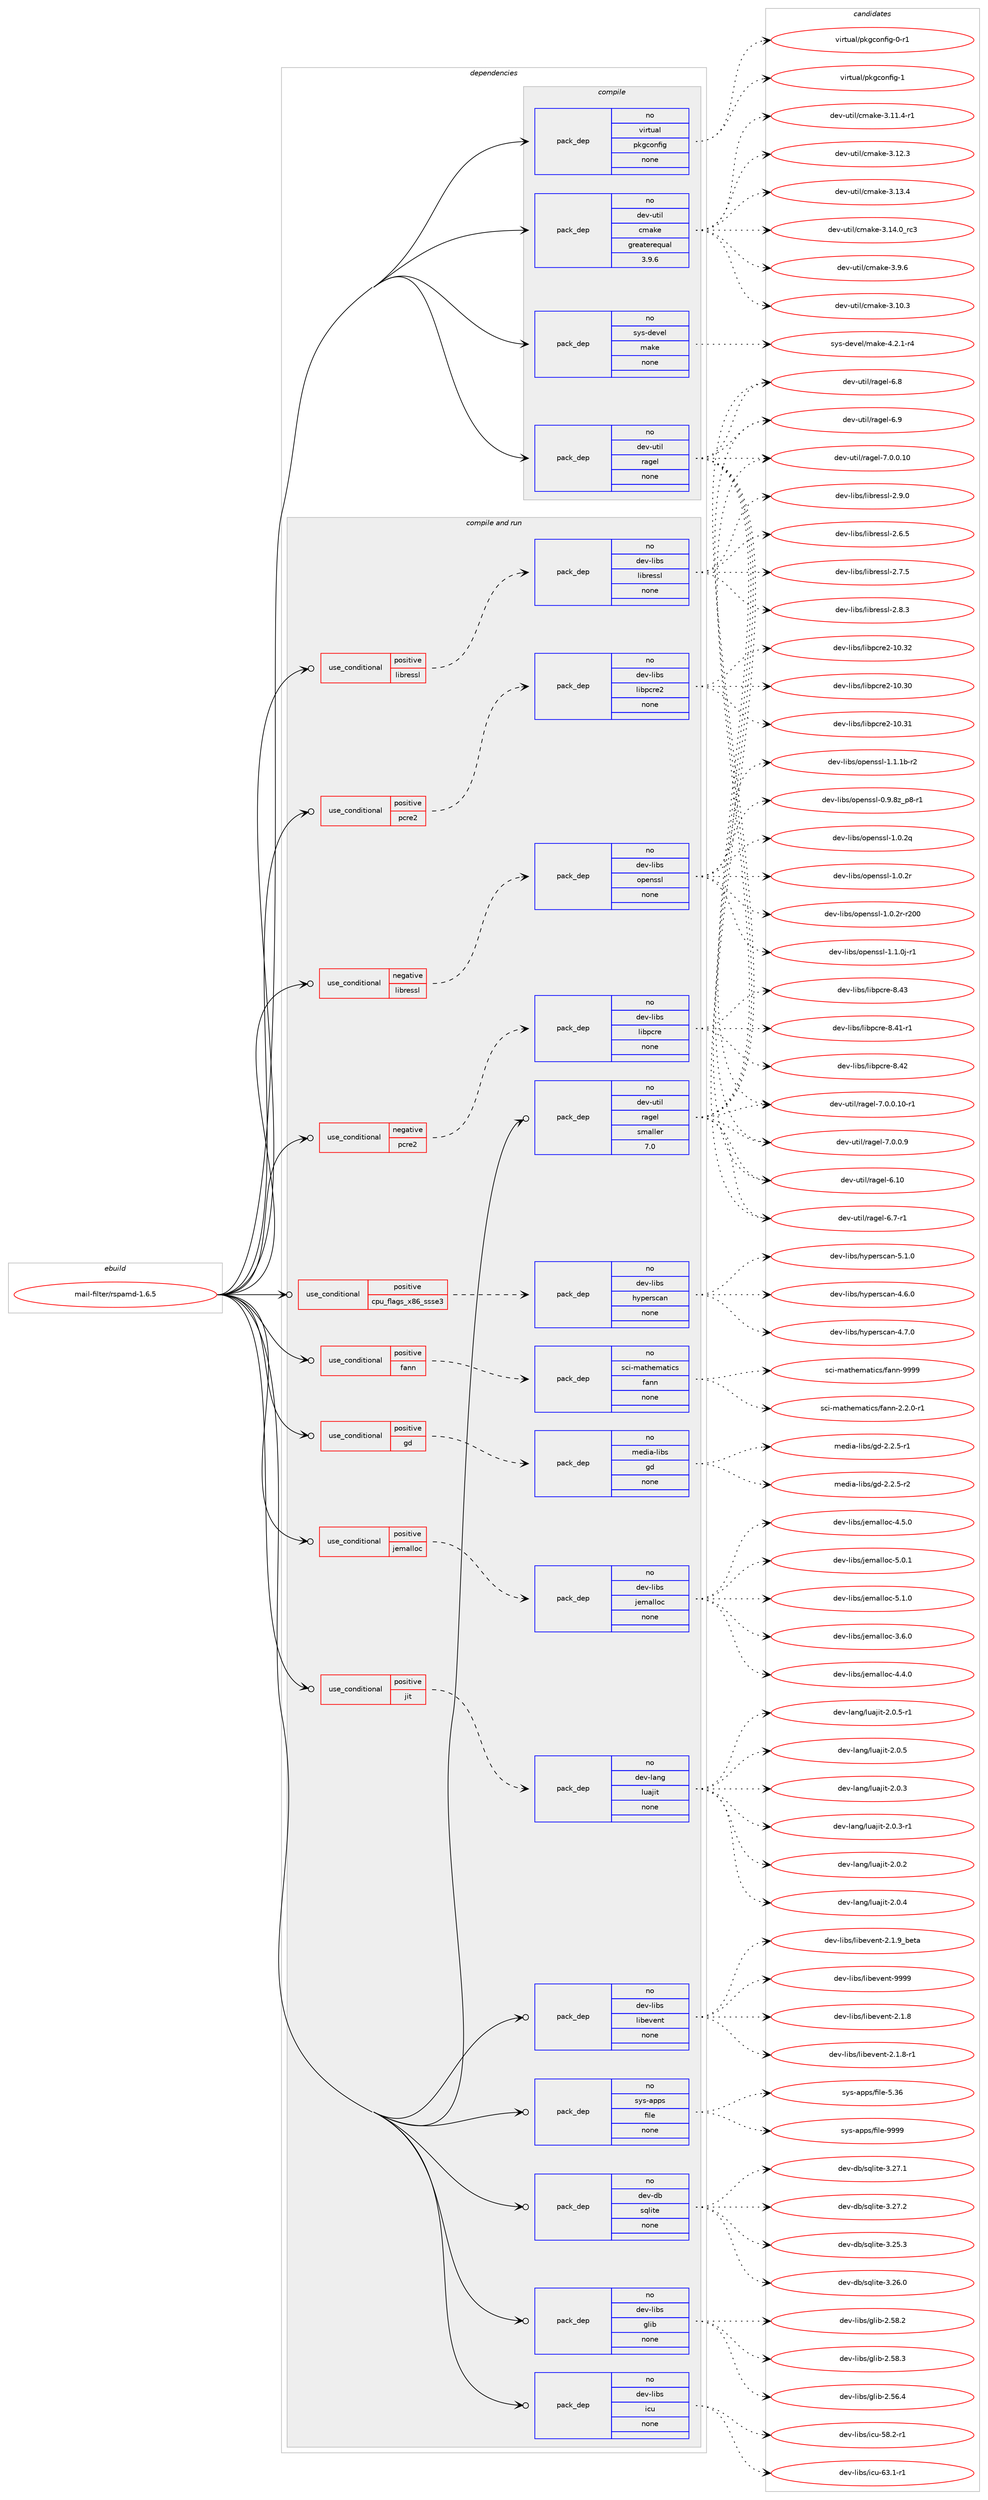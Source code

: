 digraph prolog {

# *************
# Graph options
# *************

newrank=true;
concentrate=true;
compound=true;
graph [rankdir=LR,fontname=Helvetica,fontsize=10,ranksep=1.5];#, ranksep=2.5, nodesep=0.2];
edge  [arrowhead=vee];
node  [fontname=Helvetica,fontsize=10];

# **********
# The ebuild
# **********

subgraph cluster_leftcol {
color=gray;
rank=same;
label=<<i>ebuild</i>>;
id [label="mail-filter/rspamd-1.6.5", color=red, width=4, href="../mail-filter/rspamd-1.6.5.svg"];
}

# ****************
# The dependencies
# ****************

subgraph cluster_midcol {
color=gray;
label=<<i>dependencies</i>>;
subgraph cluster_compile {
fillcolor="#eeeeee";
style=filled;
label=<<i>compile</i>>;
subgraph pack1139770 {
dependency1595880 [label=<<TABLE BORDER="0" CELLBORDER="1" CELLSPACING="0" CELLPADDING="4" WIDTH="220"><TR><TD ROWSPAN="6" CELLPADDING="30">pack_dep</TD></TR><TR><TD WIDTH="110">no</TD></TR><TR><TD>dev-util</TD></TR><TR><TD>cmake</TD></TR><TR><TD>greaterequal</TD></TR><TR><TD>3.9.6</TD></TR></TABLE>>, shape=none, color=blue];
}
id:e -> dependency1595880:w [weight=20,style="solid",arrowhead="vee"];
subgraph pack1139771 {
dependency1595881 [label=<<TABLE BORDER="0" CELLBORDER="1" CELLSPACING="0" CELLPADDING="4" WIDTH="220"><TR><TD ROWSPAN="6" CELLPADDING="30">pack_dep</TD></TR><TR><TD WIDTH="110">no</TD></TR><TR><TD>dev-util</TD></TR><TR><TD>ragel</TD></TR><TR><TD>none</TD></TR><TR><TD></TD></TR></TABLE>>, shape=none, color=blue];
}
id:e -> dependency1595881:w [weight=20,style="solid",arrowhead="vee"];
subgraph pack1139772 {
dependency1595882 [label=<<TABLE BORDER="0" CELLBORDER="1" CELLSPACING="0" CELLPADDING="4" WIDTH="220"><TR><TD ROWSPAN="6" CELLPADDING="30">pack_dep</TD></TR><TR><TD WIDTH="110">no</TD></TR><TR><TD>sys-devel</TD></TR><TR><TD>make</TD></TR><TR><TD>none</TD></TR><TR><TD></TD></TR></TABLE>>, shape=none, color=blue];
}
id:e -> dependency1595882:w [weight=20,style="solid",arrowhead="vee"];
subgraph pack1139773 {
dependency1595883 [label=<<TABLE BORDER="0" CELLBORDER="1" CELLSPACING="0" CELLPADDING="4" WIDTH="220"><TR><TD ROWSPAN="6" CELLPADDING="30">pack_dep</TD></TR><TR><TD WIDTH="110">no</TD></TR><TR><TD>virtual</TD></TR><TR><TD>pkgconfig</TD></TR><TR><TD>none</TD></TR><TR><TD></TD></TR></TABLE>>, shape=none, color=blue];
}
id:e -> dependency1595883:w [weight=20,style="solid",arrowhead="vee"];
}
subgraph cluster_compileandrun {
fillcolor="#eeeeee";
style=filled;
label=<<i>compile and run</i>>;
subgraph cond430992 {
dependency1595884 [label=<<TABLE BORDER="0" CELLBORDER="1" CELLSPACING="0" CELLPADDING="4"><TR><TD ROWSPAN="3" CELLPADDING="10">use_conditional</TD></TR><TR><TD>negative</TD></TR><TR><TD>libressl</TD></TR></TABLE>>, shape=none, color=red];
subgraph pack1139774 {
dependency1595885 [label=<<TABLE BORDER="0" CELLBORDER="1" CELLSPACING="0" CELLPADDING="4" WIDTH="220"><TR><TD ROWSPAN="6" CELLPADDING="30">pack_dep</TD></TR><TR><TD WIDTH="110">no</TD></TR><TR><TD>dev-libs</TD></TR><TR><TD>openssl</TD></TR><TR><TD>none</TD></TR><TR><TD></TD></TR></TABLE>>, shape=none, color=blue];
}
dependency1595884:e -> dependency1595885:w [weight=20,style="dashed",arrowhead="vee"];
}
id:e -> dependency1595884:w [weight=20,style="solid",arrowhead="odotvee"];
subgraph cond430993 {
dependency1595886 [label=<<TABLE BORDER="0" CELLBORDER="1" CELLSPACING="0" CELLPADDING="4"><TR><TD ROWSPAN="3" CELLPADDING="10">use_conditional</TD></TR><TR><TD>negative</TD></TR><TR><TD>pcre2</TD></TR></TABLE>>, shape=none, color=red];
subgraph pack1139775 {
dependency1595887 [label=<<TABLE BORDER="0" CELLBORDER="1" CELLSPACING="0" CELLPADDING="4" WIDTH="220"><TR><TD ROWSPAN="6" CELLPADDING="30">pack_dep</TD></TR><TR><TD WIDTH="110">no</TD></TR><TR><TD>dev-libs</TD></TR><TR><TD>libpcre</TD></TR><TR><TD>none</TD></TR><TR><TD></TD></TR></TABLE>>, shape=none, color=blue];
}
dependency1595886:e -> dependency1595887:w [weight=20,style="dashed",arrowhead="vee"];
}
id:e -> dependency1595886:w [weight=20,style="solid",arrowhead="odotvee"];
subgraph cond430994 {
dependency1595888 [label=<<TABLE BORDER="0" CELLBORDER="1" CELLSPACING="0" CELLPADDING="4"><TR><TD ROWSPAN="3" CELLPADDING="10">use_conditional</TD></TR><TR><TD>positive</TD></TR><TR><TD>cpu_flags_x86_ssse3</TD></TR></TABLE>>, shape=none, color=red];
subgraph pack1139776 {
dependency1595889 [label=<<TABLE BORDER="0" CELLBORDER="1" CELLSPACING="0" CELLPADDING="4" WIDTH="220"><TR><TD ROWSPAN="6" CELLPADDING="30">pack_dep</TD></TR><TR><TD WIDTH="110">no</TD></TR><TR><TD>dev-libs</TD></TR><TR><TD>hyperscan</TD></TR><TR><TD>none</TD></TR><TR><TD></TD></TR></TABLE>>, shape=none, color=blue];
}
dependency1595888:e -> dependency1595889:w [weight=20,style="dashed",arrowhead="vee"];
}
id:e -> dependency1595888:w [weight=20,style="solid",arrowhead="odotvee"];
subgraph cond430995 {
dependency1595890 [label=<<TABLE BORDER="0" CELLBORDER="1" CELLSPACING="0" CELLPADDING="4"><TR><TD ROWSPAN="3" CELLPADDING="10">use_conditional</TD></TR><TR><TD>positive</TD></TR><TR><TD>fann</TD></TR></TABLE>>, shape=none, color=red];
subgraph pack1139777 {
dependency1595891 [label=<<TABLE BORDER="0" CELLBORDER="1" CELLSPACING="0" CELLPADDING="4" WIDTH="220"><TR><TD ROWSPAN="6" CELLPADDING="30">pack_dep</TD></TR><TR><TD WIDTH="110">no</TD></TR><TR><TD>sci-mathematics</TD></TR><TR><TD>fann</TD></TR><TR><TD>none</TD></TR><TR><TD></TD></TR></TABLE>>, shape=none, color=blue];
}
dependency1595890:e -> dependency1595891:w [weight=20,style="dashed",arrowhead="vee"];
}
id:e -> dependency1595890:w [weight=20,style="solid",arrowhead="odotvee"];
subgraph cond430996 {
dependency1595892 [label=<<TABLE BORDER="0" CELLBORDER="1" CELLSPACING="0" CELLPADDING="4"><TR><TD ROWSPAN="3" CELLPADDING="10">use_conditional</TD></TR><TR><TD>positive</TD></TR><TR><TD>gd</TD></TR></TABLE>>, shape=none, color=red];
subgraph pack1139778 {
dependency1595893 [label=<<TABLE BORDER="0" CELLBORDER="1" CELLSPACING="0" CELLPADDING="4" WIDTH="220"><TR><TD ROWSPAN="6" CELLPADDING="30">pack_dep</TD></TR><TR><TD WIDTH="110">no</TD></TR><TR><TD>media-libs</TD></TR><TR><TD>gd</TD></TR><TR><TD>none</TD></TR><TR><TD></TD></TR></TABLE>>, shape=none, color=blue];
}
dependency1595892:e -> dependency1595893:w [weight=20,style="dashed",arrowhead="vee"];
}
id:e -> dependency1595892:w [weight=20,style="solid",arrowhead="odotvee"];
subgraph cond430997 {
dependency1595894 [label=<<TABLE BORDER="0" CELLBORDER="1" CELLSPACING="0" CELLPADDING="4"><TR><TD ROWSPAN="3" CELLPADDING="10">use_conditional</TD></TR><TR><TD>positive</TD></TR><TR><TD>jemalloc</TD></TR></TABLE>>, shape=none, color=red];
subgraph pack1139779 {
dependency1595895 [label=<<TABLE BORDER="0" CELLBORDER="1" CELLSPACING="0" CELLPADDING="4" WIDTH="220"><TR><TD ROWSPAN="6" CELLPADDING="30">pack_dep</TD></TR><TR><TD WIDTH="110">no</TD></TR><TR><TD>dev-libs</TD></TR><TR><TD>jemalloc</TD></TR><TR><TD>none</TD></TR><TR><TD></TD></TR></TABLE>>, shape=none, color=blue];
}
dependency1595894:e -> dependency1595895:w [weight=20,style="dashed",arrowhead="vee"];
}
id:e -> dependency1595894:w [weight=20,style="solid",arrowhead="odotvee"];
subgraph cond430998 {
dependency1595896 [label=<<TABLE BORDER="0" CELLBORDER="1" CELLSPACING="0" CELLPADDING="4"><TR><TD ROWSPAN="3" CELLPADDING="10">use_conditional</TD></TR><TR><TD>positive</TD></TR><TR><TD>jit</TD></TR></TABLE>>, shape=none, color=red];
subgraph pack1139780 {
dependency1595897 [label=<<TABLE BORDER="0" CELLBORDER="1" CELLSPACING="0" CELLPADDING="4" WIDTH="220"><TR><TD ROWSPAN="6" CELLPADDING="30">pack_dep</TD></TR><TR><TD WIDTH="110">no</TD></TR><TR><TD>dev-lang</TD></TR><TR><TD>luajit</TD></TR><TR><TD>none</TD></TR><TR><TD></TD></TR></TABLE>>, shape=none, color=blue];
}
dependency1595896:e -> dependency1595897:w [weight=20,style="dashed",arrowhead="vee"];
}
id:e -> dependency1595896:w [weight=20,style="solid",arrowhead="odotvee"];
subgraph cond430999 {
dependency1595898 [label=<<TABLE BORDER="0" CELLBORDER="1" CELLSPACING="0" CELLPADDING="4"><TR><TD ROWSPAN="3" CELLPADDING="10">use_conditional</TD></TR><TR><TD>positive</TD></TR><TR><TD>libressl</TD></TR></TABLE>>, shape=none, color=red];
subgraph pack1139781 {
dependency1595899 [label=<<TABLE BORDER="0" CELLBORDER="1" CELLSPACING="0" CELLPADDING="4" WIDTH="220"><TR><TD ROWSPAN="6" CELLPADDING="30">pack_dep</TD></TR><TR><TD WIDTH="110">no</TD></TR><TR><TD>dev-libs</TD></TR><TR><TD>libressl</TD></TR><TR><TD>none</TD></TR><TR><TD></TD></TR></TABLE>>, shape=none, color=blue];
}
dependency1595898:e -> dependency1595899:w [weight=20,style="dashed",arrowhead="vee"];
}
id:e -> dependency1595898:w [weight=20,style="solid",arrowhead="odotvee"];
subgraph cond431000 {
dependency1595900 [label=<<TABLE BORDER="0" CELLBORDER="1" CELLSPACING="0" CELLPADDING="4"><TR><TD ROWSPAN="3" CELLPADDING="10">use_conditional</TD></TR><TR><TD>positive</TD></TR><TR><TD>pcre2</TD></TR></TABLE>>, shape=none, color=red];
subgraph pack1139782 {
dependency1595901 [label=<<TABLE BORDER="0" CELLBORDER="1" CELLSPACING="0" CELLPADDING="4" WIDTH="220"><TR><TD ROWSPAN="6" CELLPADDING="30">pack_dep</TD></TR><TR><TD WIDTH="110">no</TD></TR><TR><TD>dev-libs</TD></TR><TR><TD>libpcre2</TD></TR><TR><TD>none</TD></TR><TR><TD></TD></TR></TABLE>>, shape=none, color=blue];
}
dependency1595900:e -> dependency1595901:w [weight=20,style="dashed",arrowhead="vee"];
}
id:e -> dependency1595900:w [weight=20,style="solid",arrowhead="odotvee"];
subgraph pack1139783 {
dependency1595902 [label=<<TABLE BORDER="0" CELLBORDER="1" CELLSPACING="0" CELLPADDING="4" WIDTH="220"><TR><TD ROWSPAN="6" CELLPADDING="30">pack_dep</TD></TR><TR><TD WIDTH="110">no</TD></TR><TR><TD>dev-db</TD></TR><TR><TD>sqlite</TD></TR><TR><TD>none</TD></TR><TR><TD></TD></TR></TABLE>>, shape=none, color=blue];
}
id:e -> dependency1595902:w [weight=20,style="solid",arrowhead="odotvee"];
subgraph pack1139784 {
dependency1595903 [label=<<TABLE BORDER="0" CELLBORDER="1" CELLSPACING="0" CELLPADDING="4" WIDTH="220"><TR><TD ROWSPAN="6" CELLPADDING="30">pack_dep</TD></TR><TR><TD WIDTH="110">no</TD></TR><TR><TD>dev-libs</TD></TR><TR><TD>glib</TD></TR><TR><TD>none</TD></TR><TR><TD></TD></TR></TABLE>>, shape=none, color=blue];
}
id:e -> dependency1595903:w [weight=20,style="solid",arrowhead="odotvee"];
subgraph pack1139785 {
dependency1595904 [label=<<TABLE BORDER="0" CELLBORDER="1" CELLSPACING="0" CELLPADDING="4" WIDTH="220"><TR><TD ROWSPAN="6" CELLPADDING="30">pack_dep</TD></TR><TR><TD WIDTH="110">no</TD></TR><TR><TD>dev-libs</TD></TR><TR><TD>icu</TD></TR><TR><TD>none</TD></TR><TR><TD></TD></TR></TABLE>>, shape=none, color=blue];
}
id:e -> dependency1595904:w [weight=20,style="solid",arrowhead="odotvee"];
subgraph pack1139786 {
dependency1595905 [label=<<TABLE BORDER="0" CELLBORDER="1" CELLSPACING="0" CELLPADDING="4" WIDTH="220"><TR><TD ROWSPAN="6" CELLPADDING="30">pack_dep</TD></TR><TR><TD WIDTH="110">no</TD></TR><TR><TD>dev-libs</TD></TR><TR><TD>libevent</TD></TR><TR><TD>none</TD></TR><TR><TD></TD></TR></TABLE>>, shape=none, color=blue];
}
id:e -> dependency1595905:w [weight=20,style="solid",arrowhead="odotvee"];
subgraph pack1139787 {
dependency1595906 [label=<<TABLE BORDER="0" CELLBORDER="1" CELLSPACING="0" CELLPADDING="4" WIDTH="220"><TR><TD ROWSPAN="6" CELLPADDING="30">pack_dep</TD></TR><TR><TD WIDTH="110">no</TD></TR><TR><TD>dev-util</TD></TR><TR><TD>ragel</TD></TR><TR><TD>smaller</TD></TR><TR><TD>7.0</TD></TR></TABLE>>, shape=none, color=blue];
}
id:e -> dependency1595906:w [weight=20,style="solid",arrowhead="odotvee"];
subgraph pack1139788 {
dependency1595907 [label=<<TABLE BORDER="0" CELLBORDER="1" CELLSPACING="0" CELLPADDING="4" WIDTH="220"><TR><TD ROWSPAN="6" CELLPADDING="30">pack_dep</TD></TR><TR><TD WIDTH="110">no</TD></TR><TR><TD>sys-apps</TD></TR><TR><TD>file</TD></TR><TR><TD>none</TD></TR><TR><TD></TD></TR></TABLE>>, shape=none, color=blue];
}
id:e -> dependency1595907:w [weight=20,style="solid",arrowhead="odotvee"];
}
subgraph cluster_run {
fillcolor="#eeeeee";
style=filled;
label=<<i>run</i>>;
}
}

# **************
# The candidates
# **************

subgraph cluster_choices {
rank=same;
color=gray;
label=<<i>candidates</i>>;

subgraph choice1139770 {
color=black;
nodesep=1;
choice1001011184511711610510847991099710710145514649484651 [label="dev-util/cmake-3.10.3", color=red, width=4,href="../dev-util/cmake-3.10.3.svg"];
choice10010111845117116105108479910997107101455146494946524511449 [label="dev-util/cmake-3.11.4-r1", color=red, width=4,href="../dev-util/cmake-3.11.4-r1.svg"];
choice1001011184511711610510847991099710710145514649504651 [label="dev-util/cmake-3.12.3", color=red, width=4,href="../dev-util/cmake-3.12.3.svg"];
choice1001011184511711610510847991099710710145514649514652 [label="dev-util/cmake-3.13.4", color=red, width=4,href="../dev-util/cmake-3.13.4.svg"];
choice1001011184511711610510847991099710710145514649524648951149951 [label="dev-util/cmake-3.14.0_rc3", color=red, width=4,href="../dev-util/cmake-3.14.0_rc3.svg"];
choice10010111845117116105108479910997107101455146574654 [label="dev-util/cmake-3.9.6", color=red, width=4,href="../dev-util/cmake-3.9.6.svg"];
dependency1595880:e -> choice1001011184511711610510847991099710710145514649484651:w [style=dotted,weight="100"];
dependency1595880:e -> choice10010111845117116105108479910997107101455146494946524511449:w [style=dotted,weight="100"];
dependency1595880:e -> choice1001011184511711610510847991099710710145514649504651:w [style=dotted,weight="100"];
dependency1595880:e -> choice1001011184511711610510847991099710710145514649514652:w [style=dotted,weight="100"];
dependency1595880:e -> choice1001011184511711610510847991099710710145514649524648951149951:w [style=dotted,weight="100"];
dependency1595880:e -> choice10010111845117116105108479910997107101455146574654:w [style=dotted,weight="100"];
}
subgraph choice1139771 {
color=black;
nodesep=1;
choice1001011184511711610510847114971031011084554464948 [label="dev-util/ragel-6.10", color=red, width=4,href="../dev-util/ragel-6.10.svg"];
choice100101118451171161051084711497103101108455446554511449 [label="dev-util/ragel-6.7-r1", color=red, width=4,href="../dev-util/ragel-6.7-r1.svg"];
choice10010111845117116105108471149710310110845544656 [label="dev-util/ragel-6.8", color=red, width=4,href="../dev-util/ragel-6.8.svg"];
choice10010111845117116105108471149710310110845544657 [label="dev-util/ragel-6.9", color=red, width=4,href="../dev-util/ragel-6.9.svg"];
choice100101118451171161051084711497103101108455546484648464948 [label="dev-util/ragel-7.0.0.10", color=red, width=4,href="../dev-util/ragel-7.0.0.10.svg"];
choice1001011184511711610510847114971031011084555464846484649484511449 [label="dev-util/ragel-7.0.0.10-r1", color=red, width=4,href="../dev-util/ragel-7.0.0.10-r1.svg"];
choice1001011184511711610510847114971031011084555464846484657 [label="dev-util/ragel-7.0.0.9", color=red, width=4,href="../dev-util/ragel-7.0.0.9.svg"];
dependency1595881:e -> choice1001011184511711610510847114971031011084554464948:w [style=dotted,weight="100"];
dependency1595881:e -> choice100101118451171161051084711497103101108455446554511449:w [style=dotted,weight="100"];
dependency1595881:e -> choice10010111845117116105108471149710310110845544656:w [style=dotted,weight="100"];
dependency1595881:e -> choice10010111845117116105108471149710310110845544657:w [style=dotted,weight="100"];
dependency1595881:e -> choice100101118451171161051084711497103101108455546484648464948:w [style=dotted,weight="100"];
dependency1595881:e -> choice1001011184511711610510847114971031011084555464846484649484511449:w [style=dotted,weight="100"];
dependency1595881:e -> choice1001011184511711610510847114971031011084555464846484657:w [style=dotted,weight="100"];
}
subgraph choice1139772 {
color=black;
nodesep=1;
choice1151211154510010111810110847109971071014552465046494511452 [label="sys-devel/make-4.2.1-r4", color=red, width=4,href="../sys-devel/make-4.2.1-r4.svg"];
dependency1595882:e -> choice1151211154510010111810110847109971071014552465046494511452:w [style=dotted,weight="100"];
}
subgraph choice1139773 {
color=black;
nodesep=1;
choice11810511411611797108471121071039911111010210510345484511449 [label="virtual/pkgconfig-0-r1", color=red, width=4,href="../virtual/pkgconfig-0-r1.svg"];
choice1181051141161179710847112107103991111101021051034549 [label="virtual/pkgconfig-1", color=red, width=4,href="../virtual/pkgconfig-1.svg"];
dependency1595883:e -> choice11810511411611797108471121071039911111010210510345484511449:w [style=dotted,weight="100"];
dependency1595883:e -> choice1181051141161179710847112107103991111101021051034549:w [style=dotted,weight="100"];
}
subgraph choice1139774 {
color=black;
nodesep=1;
choice10010111845108105981154711111210111011511510845484657465612295112564511449 [label="dev-libs/openssl-0.9.8z_p8-r1", color=red, width=4,href="../dev-libs/openssl-0.9.8z_p8-r1.svg"];
choice100101118451081059811547111112101110115115108454946484650113 [label="dev-libs/openssl-1.0.2q", color=red, width=4,href="../dev-libs/openssl-1.0.2q.svg"];
choice100101118451081059811547111112101110115115108454946484650114 [label="dev-libs/openssl-1.0.2r", color=red, width=4,href="../dev-libs/openssl-1.0.2r.svg"];
choice10010111845108105981154711111210111011511510845494648465011445114504848 [label="dev-libs/openssl-1.0.2r-r200", color=red, width=4,href="../dev-libs/openssl-1.0.2r-r200.svg"];
choice1001011184510810598115471111121011101151151084549464946481064511449 [label="dev-libs/openssl-1.1.0j-r1", color=red, width=4,href="../dev-libs/openssl-1.1.0j-r1.svg"];
choice100101118451081059811547111112101110115115108454946494649984511450 [label="dev-libs/openssl-1.1.1b-r2", color=red, width=4,href="../dev-libs/openssl-1.1.1b-r2.svg"];
dependency1595885:e -> choice10010111845108105981154711111210111011511510845484657465612295112564511449:w [style=dotted,weight="100"];
dependency1595885:e -> choice100101118451081059811547111112101110115115108454946484650113:w [style=dotted,weight="100"];
dependency1595885:e -> choice100101118451081059811547111112101110115115108454946484650114:w [style=dotted,weight="100"];
dependency1595885:e -> choice10010111845108105981154711111210111011511510845494648465011445114504848:w [style=dotted,weight="100"];
dependency1595885:e -> choice1001011184510810598115471111121011101151151084549464946481064511449:w [style=dotted,weight="100"];
dependency1595885:e -> choice100101118451081059811547111112101110115115108454946494649984511450:w [style=dotted,weight="100"];
}
subgraph choice1139775 {
color=black;
nodesep=1;
choice100101118451081059811547108105981129911410145564652494511449 [label="dev-libs/libpcre-8.41-r1", color=red, width=4,href="../dev-libs/libpcre-8.41-r1.svg"];
choice10010111845108105981154710810598112991141014556465250 [label="dev-libs/libpcre-8.42", color=red, width=4,href="../dev-libs/libpcre-8.42.svg"];
choice10010111845108105981154710810598112991141014556465251 [label="dev-libs/libpcre-8.43", color=red, width=4,href="../dev-libs/libpcre-8.43.svg"];
dependency1595887:e -> choice100101118451081059811547108105981129911410145564652494511449:w [style=dotted,weight="100"];
dependency1595887:e -> choice10010111845108105981154710810598112991141014556465250:w [style=dotted,weight="100"];
dependency1595887:e -> choice10010111845108105981154710810598112991141014556465251:w [style=dotted,weight="100"];
}
subgraph choice1139776 {
color=black;
nodesep=1;
choice1001011184510810598115471041211121011141159997110455246544648 [label="dev-libs/hyperscan-4.6.0", color=red, width=4,href="../dev-libs/hyperscan-4.6.0.svg"];
choice1001011184510810598115471041211121011141159997110455246554648 [label="dev-libs/hyperscan-4.7.0", color=red, width=4,href="../dev-libs/hyperscan-4.7.0.svg"];
choice1001011184510810598115471041211121011141159997110455346494648 [label="dev-libs/hyperscan-5.1.0", color=red, width=4,href="../dev-libs/hyperscan-5.1.0.svg"];
dependency1595889:e -> choice1001011184510810598115471041211121011141159997110455246544648:w [style=dotted,weight="100"];
dependency1595889:e -> choice1001011184510810598115471041211121011141159997110455246554648:w [style=dotted,weight="100"];
dependency1595889:e -> choice1001011184510810598115471041211121011141159997110455346494648:w [style=dotted,weight="100"];
}
subgraph choice1139777 {
color=black;
nodesep=1;
choice115991054510997116104101109971161059911547102971101104550465046484511449 [label="sci-mathematics/fann-2.2.0-r1", color=red, width=4,href="../sci-mathematics/fann-2.2.0-r1.svg"];
choice115991054510997116104101109971161059911547102971101104557575757 [label="sci-mathematics/fann-9999", color=red, width=4,href="../sci-mathematics/fann-9999.svg"];
dependency1595891:e -> choice115991054510997116104101109971161059911547102971101104550465046484511449:w [style=dotted,weight="100"];
dependency1595891:e -> choice115991054510997116104101109971161059911547102971101104557575757:w [style=dotted,weight="100"];
}
subgraph choice1139778 {
color=black;
nodesep=1;
choice109101100105974510810598115471031004550465046534511449 [label="media-libs/gd-2.2.5-r1", color=red, width=4,href="../media-libs/gd-2.2.5-r1.svg"];
choice109101100105974510810598115471031004550465046534511450 [label="media-libs/gd-2.2.5-r2", color=red, width=4,href="../media-libs/gd-2.2.5-r2.svg"];
dependency1595893:e -> choice109101100105974510810598115471031004550465046534511449:w [style=dotted,weight="100"];
dependency1595893:e -> choice109101100105974510810598115471031004550465046534511450:w [style=dotted,weight="100"];
}
subgraph choice1139779 {
color=black;
nodesep=1;
choice1001011184510810598115471061011099710810811199455146544648 [label="dev-libs/jemalloc-3.6.0", color=red, width=4,href="../dev-libs/jemalloc-3.6.0.svg"];
choice1001011184510810598115471061011099710810811199455246524648 [label="dev-libs/jemalloc-4.4.0", color=red, width=4,href="../dev-libs/jemalloc-4.4.0.svg"];
choice1001011184510810598115471061011099710810811199455246534648 [label="dev-libs/jemalloc-4.5.0", color=red, width=4,href="../dev-libs/jemalloc-4.5.0.svg"];
choice1001011184510810598115471061011099710810811199455346484649 [label="dev-libs/jemalloc-5.0.1", color=red, width=4,href="../dev-libs/jemalloc-5.0.1.svg"];
choice1001011184510810598115471061011099710810811199455346494648 [label="dev-libs/jemalloc-5.1.0", color=red, width=4,href="../dev-libs/jemalloc-5.1.0.svg"];
dependency1595895:e -> choice1001011184510810598115471061011099710810811199455146544648:w [style=dotted,weight="100"];
dependency1595895:e -> choice1001011184510810598115471061011099710810811199455246524648:w [style=dotted,weight="100"];
dependency1595895:e -> choice1001011184510810598115471061011099710810811199455246534648:w [style=dotted,weight="100"];
dependency1595895:e -> choice1001011184510810598115471061011099710810811199455346484649:w [style=dotted,weight="100"];
dependency1595895:e -> choice1001011184510810598115471061011099710810811199455346494648:w [style=dotted,weight="100"];
}
subgraph choice1139780 {
color=black;
nodesep=1;
choice10010111845108971101034710811797106105116455046484650 [label="dev-lang/luajit-2.0.2", color=red, width=4,href="../dev-lang/luajit-2.0.2.svg"];
choice10010111845108971101034710811797106105116455046484651 [label="dev-lang/luajit-2.0.3", color=red, width=4,href="../dev-lang/luajit-2.0.3.svg"];
choice100101118451089711010347108117971061051164550464846514511449 [label="dev-lang/luajit-2.0.3-r1", color=red, width=4,href="../dev-lang/luajit-2.0.3-r1.svg"];
choice10010111845108971101034710811797106105116455046484652 [label="dev-lang/luajit-2.0.4", color=red, width=4,href="../dev-lang/luajit-2.0.4.svg"];
choice10010111845108971101034710811797106105116455046484653 [label="dev-lang/luajit-2.0.5", color=red, width=4,href="../dev-lang/luajit-2.0.5.svg"];
choice100101118451089711010347108117971061051164550464846534511449 [label="dev-lang/luajit-2.0.5-r1", color=red, width=4,href="../dev-lang/luajit-2.0.5-r1.svg"];
dependency1595897:e -> choice10010111845108971101034710811797106105116455046484650:w [style=dotted,weight="100"];
dependency1595897:e -> choice10010111845108971101034710811797106105116455046484651:w [style=dotted,weight="100"];
dependency1595897:e -> choice100101118451089711010347108117971061051164550464846514511449:w [style=dotted,weight="100"];
dependency1595897:e -> choice10010111845108971101034710811797106105116455046484652:w [style=dotted,weight="100"];
dependency1595897:e -> choice10010111845108971101034710811797106105116455046484653:w [style=dotted,weight="100"];
dependency1595897:e -> choice100101118451089711010347108117971061051164550464846534511449:w [style=dotted,weight="100"];
}
subgraph choice1139781 {
color=black;
nodesep=1;
choice10010111845108105981154710810598114101115115108455046544653 [label="dev-libs/libressl-2.6.5", color=red, width=4,href="../dev-libs/libressl-2.6.5.svg"];
choice10010111845108105981154710810598114101115115108455046554653 [label="dev-libs/libressl-2.7.5", color=red, width=4,href="../dev-libs/libressl-2.7.5.svg"];
choice10010111845108105981154710810598114101115115108455046564651 [label="dev-libs/libressl-2.8.3", color=red, width=4,href="../dev-libs/libressl-2.8.3.svg"];
choice10010111845108105981154710810598114101115115108455046574648 [label="dev-libs/libressl-2.9.0", color=red, width=4,href="../dev-libs/libressl-2.9.0.svg"];
dependency1595899:e -> choice10010111845108105981154710810598114101115115108455046544653:w [style=dotted,weight="100"];
dependency1595899:e -> choice10010111845108105981154710810598114101115115108455046554653:w [style=dotted,weight="100"];
dependency1595899:e -> choice10010111845108105981154710810598114101115115108455046564651:w [style=dotted,weight="100"];
dependency1595899:e -> choice10010111845108105981154710810598114101115115108455046574648:w [style=dotted,weight="100"];
}
subgraph choice1139782 {
color=black;
nodesep=1;
choice100101118451081059811547108105981129911410150454948465148 [label="dev-libs/libpcre2-10.30", color=red, width=4,href="../dev-libs/libpcre2-10.30.svg"];
choice100101118451081059811547108105981129911410150454948465149 [label="dev-libs/libpcre2-10.31", color=red, width=4,href="../dev-libs/libpcre2-10.31.svg"];
choice100101118451081059811547108105981129911410150454948465150 [label="dev-libs/libpcre2-10.32", color=red, width=4,href="../dev-libs/libpcre2-10.32.svg"];
dependency1595901:e -> choice100101118451081059811547108105981129911410150454948465148:w [style=dotted,weight="100"];
dependency1595901:e -> choice100101118451081059811547108105981129911410150454948465149:w [style=dotted,weight="100"];
dependency1595901:e -> choice100101118451081059811547108105981129911410150454948465150:w [style=dotted,weight="100"];
}
subgraph choice1139783 {
color=black;
nodesep=1;
choice10010111845100984711511310810511610145514650534651 [label="dev-db/sqlite-3.25.3", color=red, width=4,href="../dev-db/sqlite-3.25.3.svg"];
choice10010111845100984711511310810511610145514650544648 [label="dev-db/sqlite-3.26.0", color=red, width=4,href="../dev-db/sqlite-3.26.0.svg"];
choice10010111845100984711511310810511610145514650554649 [label="dev-db/sqlite-3.27.1", color=red, width=4,href="../dev-db/sqlite-3.27.1.svg"];
choice10010111845100984711511310810511610145514650554650 [label="dev-db/sqlite-3.27.2", color=red, width=4,href="../dev-db/sqlite-3.27.2.svg"];
dependency1595902:e -> choice10010111845100984711511310810511610145514650534651:w [style=dotted,weight="100"];
dependency1595902:e -> choice10010111845100984711511310810511610145514650544648:w [style=dotted,weight="100"];
dependency1595902:e -> choice10010111845100984711511310810511610145514650554649:w [style=dotted,weight="100"];
dependency1595902:e -> choice10010111845100984711511310810511610145514650554650:w [style=dotted,weight="100"];
}
subgraph choice1139784 {
color=black;
nodesep=1;
choice1001011184510810598115471031081059845504653544652 [label="dev-libs/glib-2.56.4", color=red, width=4,href="../dev-libs/glib-2.56.4.svg"];
choice1001011184510810598115471031081059845504653564650 [label="dev-libs/glib-2.58.2", color=red, width=4,href="../dev-libs/glib-2.58.2.svg"];
choice1001011184510810598115471031081059845504653564651 [label="dev-libs/glib-2.58.3", color=red, width=4,href="../dev-libs/glib-2.58.3.svg"];
dependency1595903:e -> choice1001011184510810598115471031081059845504653544652:w [style=dotted,weight="100"];
dependency1595903:e -> choice1001011184510810598115471031081059845504653564650:w [style=dotted,weight="100"];
dependency1595903:e -> choice1001011184510810598115471031081059845504653564651:w [style=dotted,weight="100"];
}
subgraph choice1139785 {
color=black;
nodesep=1;
choice1001011184510810598115471059911745535646504511449 [label="dev-libs/icu-58.2-r1", color=red, width=4,href="../dev-libs/icu-58.2-r1.svg"];
choice1001011184510810598115471059911745545146494511449 [label="dev-libs/icu-63.1-r1", color=red, width=4,href="../dev-libs/icu-63.1-r1.svg"];
dependency1595904:e -> choice1001011184510810598115471059911745535646504511449:w [style=dotted,weight="100"];
dependency1595904:e -> choice1001011184510810598115471059911745545146494511449:w [style=dotted,weight="100"];
}
subgraph choice1139786 {
color=black;
nodesep=1;
choice10010111845108105981154710810598101118101110116455046494656 [label="dev-libs/libevent-2.1.8", color=red, width=4,href="../dev-libs/libevent-2.1.8.svg"];
choice100101118451081059811547108105981011181011101164550464946564511449 [label="dev-libs/libevent-2.1.8-r1", color=red, width=4,href="../dev-libs/libevent-2.1.8-r1.svg"];
choice10010111845108105981154710810598101118101110116455046494657959810111697 [label="dev-libs/libevent-2.1.9_beta", color=red, width=4,href="../dev-libs/libevent-2.1.9_beta.svg"];
choice100101118451081059811547108105981011181011101164557575757 [label="dev-libs/libevent-9999", color=red, width=4,href="../dev-libs/libevent-9999.svg"];
dependency1595905:e -> choice10010111845108105981154710810598101118101110116455046494656:w [style=dotted,weight="100"];
dependency1595905:e -> choice100101118451081059811547108105981011181011101164550464946564511449:w [style=dotted,weight="100"];
dependency1595905:e -> choice10010111845108105981154710810598101118101110116455046494657959810111697:w [style=dotted,weight="100"];
dependency1595905:e -> choice100101118451081059811547108105981011181011101164557575757:w [style=dotted,weight="100"];
}
subgraph choice1139787 {
color=black;
nodesep=1;
choice1001011184511711610510847114971031011084554464948 [label="dev-util/ragel-6.10", color=red, width=4,href="../dev-util/ragel-6.10.svg"];
choice100101118451171161051084711497103101108455446554511449 [label="dev-util/ragel-6.7-r1", color=red, width=4,href="../dev-util/ragel-6.7-r1.svg"];
choice10010111845117116105108471149710310110845544656 [label="dev-util/ragel-6.8", color=red, width=4,href="../dev-util/ragel-6.8.svg"];
choice10010111845117116105108471149710310110845544657 [label="dev-util/ragel-6.9", color=red, width=4,href="../dev-util/ragel-6.9.svg"];
choice100101118451171161051084711497103101108455546484648464948 [label="dev-util/ragel-7.0.0.10", color=red, width=4,href="../dev-util/ragel-7.0.0.10.svg"];
choice1001011184511711610510847114971031011084555464846484649484511449 [label="dev-util/ragel-7.0.0.10-r1", color=red, width=4,href="../dev-util/ragel-7.0.0.10-r1.svg"];
choice1001011184511711610510847114971031011084555464846484657 [label="dev-util/ragel-7.0.0.9", color=red, width=4,href="../dev-util/ragel-7.0.0.9.svg"];
dependency1595906:e -> choice1001011184511711610510847114971031011084554464948:w [style=dotted,weight="100"];
dependency1595906:e -> choice100101118451171161051084711497103101108455446554511449:w [style=dotted,weight="100"];
dependency1595906:e -> choice10010111845117116105108471149710310110845544656:w [style=dotted,weight="100"];
dependency1595906:e -> choice10010111845117116105108471149710310110845544657:w [style=dotted,weight="100"];
dependency1595906:e -> choice100101118451171161051084711497103101108455546484648464948:w [style=dotted,weight="100"];
dependency1595906:e -> choice1001011184511711610510847114971031011084555464846484649484511449:w [style=dotted,weight="100"];
dependency1595906:e -> choice1001011184511711610510847114971031011084555464846484657:w [style=dotted,weight="100"];
}
subgraph choice1139788 {
color=black;
nodesep=1;
choice1151211154597112112115471021051081014553465154 [label="sys-apps/file-5.36", color=red, width=4,href="../sys-apps/file-5.36.svg"];
choice1151211154597112112115471021051081014557575757 [label="sys-apps/file-9999", color=red, width=4,href="../sys-apps/file-9999.svg"];
dependency1595907:e -> choice1151211154597112112115471021051081014553465154:w [style=dotted,weight="100"];
dependency1595907:e -> choice1151211154597112112115471021051081014557575757:w [style=dotted,weight="100"];
}
}

}
